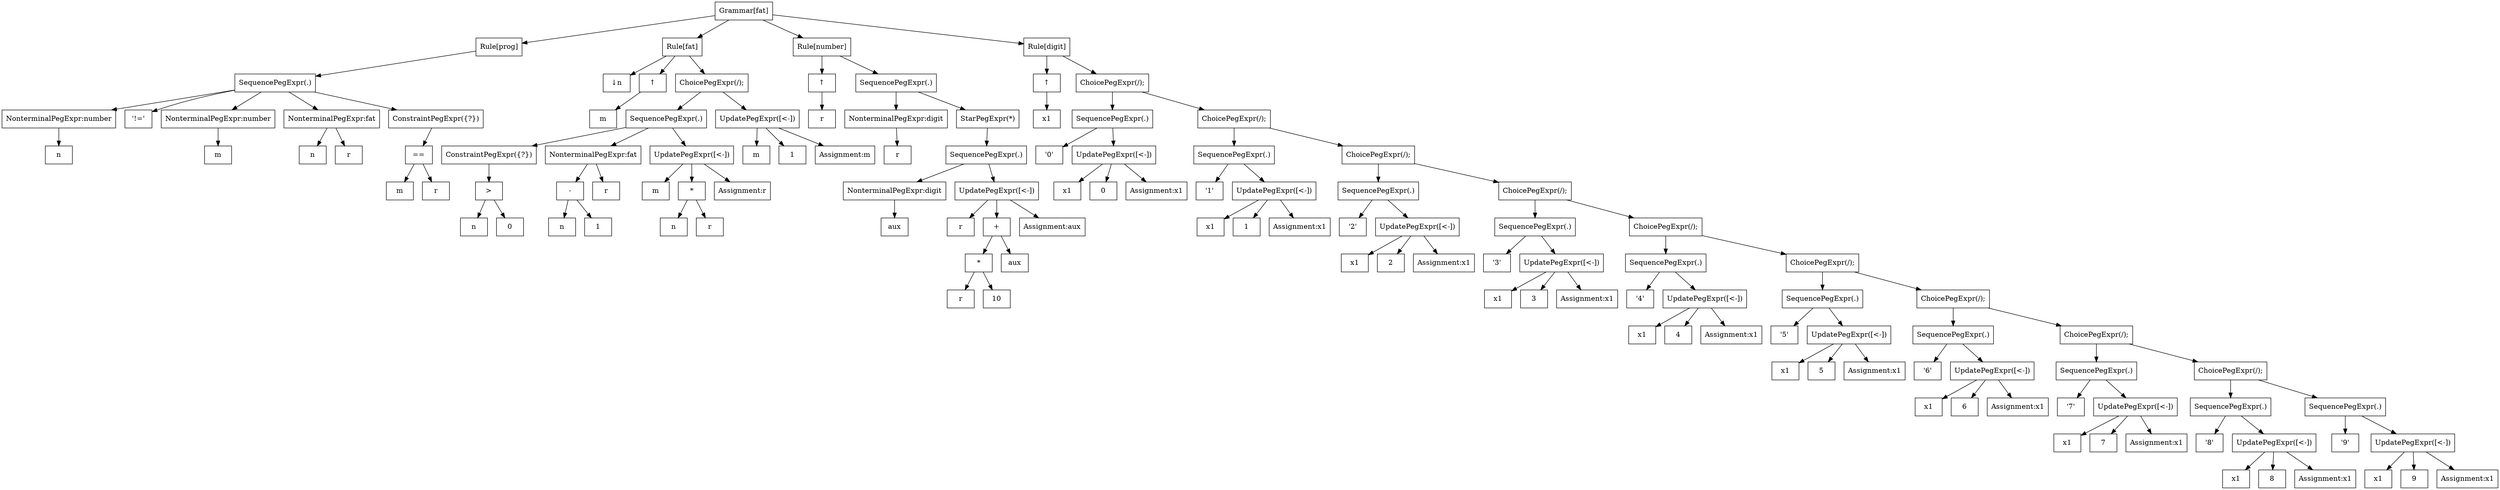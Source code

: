 Digraph fat {
  node [shape="box"];
  grammar [label = "Grammar[fat]"];

  progRule [label = "Rule[prog]"];
  grammar -> progRule;
  SequencePeg0 [label = "SequencePegExpr(.)"];
  progRule -> SequencePeg0;
  NonterminalPeg1 [label = "NonterminalPegExpr:number"];
  SequencePeg0 -> NonterminalPeg1;
  attributeExpr0 [label = "n"];
  NonterminalPeg1 -> attributeExpr0;
  LiteralPeg2 [label = "'!='"];
  SequencePeg0 -> LiteralPeg2;
  NonterminalPeg3 [label = "NonterminalPegExpr:number"];
  SequencePeg0 -> NonterminalPeg3;
  attributeExpr1 [label = "m"];
  NonterminalPeg3 -> attributeExpr1;
  NonterminalPeg4 [label = "NonterminalPegExpr:fat"];
  SequencePeg0 -> NonterminalPeg4;
  attributeExpr2 [label = "n"];
  NonterminalPeg4 -> attributeExpr2;
  attributeExpr3 [label = "r"];
  NonterminalPeg4 -> attributeExpr3;
  ConstraintPeg5 [label = "ConstraintPegExpr({?})"];
  SequencePeg0 -> ConstraintPeg5;
  EqualsExpr4 [label = "=="];
  ConstraintPeg5 -> EqualsExpr4;
  attributeExpr5 [label = "m"];
  EqualsExpr4 -> attributeExpr5;
  attributeExpr6 [label = "r"];
  EqualsExpr4 -> attributeExpr6;
  fatRule [label = "Rule[fat]"];
  grammar -> fatRule;
  inh1 [label = "↓n"];
  fatRule -> inh1;
  attributeExpr7 [label = "m"];
  SynAtt2 -> attributeExpr7;
  SynAtt2 [label = "↑"];
  fatRule -> SynAtt2;
  choicePeg6 [label = "ChoicePegExpr(/);"];
  fatRule -> choicePeg6;
  SequencePeg7 [label = "SequencePegExpr(.)"];
  choicePeg6 -> SequencePeg7;
  ConstraintPeg8 [label = "ConstraintPegExpr({?})"];
  SequencePeg7 -> ConstraintPeg8;
  GreaterExpr8 [label = "\>"];
  ConstraintPeg8 -> GreaterExpr8;
  attributeExpr9 [label = "n"];
  GreaterExpr8 -> attributeExpr9;
  IntLiteralExpr10 [label = "0"];
  GreaterExpr8 -> IntLiteralExpr10;
  NonterminalPeg9 [label = "NonterminalPegExpr:fat"];
  SequencePeg7 -> NonterminalPeg9;
  SubExpr11 [label = "-"];
  NonterminalPeg9 -> SubExpr11;
  attributeExpr12 [label = "n"];
  SubExpr11 -> attributeExpr12;
  IntLiteralExpr13 [label = "1"];
  SubExpr11 -> IntLiteralExpr13;
  attributeExpr14 [label = "r"];
  NonterminalPeg9 -> attributeExpr14;
  UpdatePeg10 [label = "UpdatePegExpr([<-])"];
  SequencePeg7 -> UpdatePeg10;
  attributeExpr15 [label = "m"];
  UpdatePeg10 -> attributeExpr15;
  MultExpr16 [label = "*"];
  UpdatePeg10 -> MultExpr16;
  attributeExpr17 [label = "n"];
  MultExpr16 -> attributeExpr17;
  attributeExpr18 [label = "r"];
  MultExpr16 -> attributeExpr18;
  assignmentNode3 [label = "Assignment:r"];
  UpdatePeg10 -> assignmentNode3;
  UpdatePeg11 [label = "UpdatePegExpr([<-])"];
  choicePeg6 -> UpdatePeg11;
  attributeExpr19 [label = "m"];
  UpdatePeg11 -> attributeExpr19;
  IntLiteralExpr20 [label = "1"];
  UpdatePeg11 -> IntLiteralExpr20;
  assignmentNode4 [label = "Assignment:m"];
  UpdatePeg11 -> assignmentNode4;
  numberRule [label = "Rule[number]"];
  grammar -> numberRule;
  attributeExpr21 [label = "r"];
  SynAtt6 -> attributeExpr21;
  SynAtt6 [label = "↑"];
  numberRule -> SynAtt6;
  SequencePeg12 [label = "SequencePegExpr(.)"];
  numberRule -> SequencePeg12;
  NonterminalPeg13 [label = "NonterminalPegExpr:digit"];
  SequencePeg12 -> NonterminalPeg13;
  attributeExpr22 [label = "r"];
  NonterminalPeg13 -> attributeExpr22;
  KleenePeg14 [label = "StarPegExpr(*)"];
  SequencePeg12 -> KleenePeg14;
  SequencePeg15 [label = "SequencePegExpr(.)"];
  KleenePeg14 -> SequencePeg15;
  NonterminalPeg16 [label = "NonterminalPegExpr:digit"];
  SequencePeg15 -> NonterminalPeg16;
  attributeExpr23 [label = "aux"];
  NonterminalPeg16 -> attributeExpr23;
  UpdatePeg17 [label = "UpdatePegExpr([<-])"];
  SequencePeg15 -> UpdatePeg17;
  attributeExpr24 [label = "r"];
  UpdatePeg17 -> attributeExpr24;
  AddExpr25 [label = "+"];
  UpdatePeg17 -> AddExpr25;
  MultExpr26 [label = "*"];
  AddExpr25 -> MultExpr26;
  attributeExpr27 [label = "r"];
  MultExpr26 -> attributeExpr27;
  IntLiteralExpr28 [label = "10"];
  MultExpr26 -> IntLiteralExpr28;
  attributeExpr29 [label = "aux"];
  AddExpr25 -> attributeExpr29;
  assignmentNode7 [label = "Assignment:aux"];
  UpdatePeg17 -> assignmentNode7;
  digitRule [label = "Rule[digit]"];
  grammar -> digitRule;
  attributeExpr30 [label = "x1"];
  SynAtt9 -> attributeExpr30;
  SynAtt9 [label = "↑"];
  digitRule -> SynAtt9;
  choicePeg18 [label = "ChoicePegExpr(/);"];
  digitRule -> choicePeg18;
  SequencePeg19 [label = "SequencePegExpr(.)"];
  choicePeg18 -> SequencePeg19;
  LiteralPeg20 [label = "'0'"];
  SequencePeg19 -> LiteralPeg20;
  UpdatePeg21 [label = "UpdatePegExpr([<-])"];
  SequencePeg19 -> UpdatePeg21;
  attributeExpr31 [label = "x1"];
  UpdatePeg21 -> attributeExpr31;
  IntLiteralExpr32 [label = "0"];
  UpdatePeg21 -> IntLiteralExpr32;
  assignmentNode10 [label = "Assignment:x1"];
  UpdatePeg21 -> assignmentNode10;
  choicePeg22 [label = "ChoicePegExpr(/);"];
  choicePeg18 -> choicePeg22;
  SequencePeg23 [label = "SequencePegExpr(.)"];
  choicePeg22 -> SequencePeg23;
  LiteralPeg24 [label = "'1'"];
  SequencePeg23 -> LiteralPeg24;
  UpdatePeg25 [label = "UpdatePegExpr([<-])"];
  SequencePeg23 -> UpdatePeg25;
  attributeExpr33 [label = "x1"];
  UpdatePeg25 -> attributeExpr33;
  IntLiteralExpr34 [label = "1"];
  UpdatePeg25 -> IntLiteralExpr34;
  assignmentNode11 [label = "Assignment:x1"];
  UpdatePeg25 -> assignmentNode11;
  choicePeg26 [label = "ChoicePegExpr(/);"];
  choicePeg22 -> choicePeg26;
  SequencePeg27 [label = "SequencePegExpr(.)"];
  choicePeg26 -> SequencePeg27;
  LiteralPeg28 [label = "'2'"];
  SequencePeg27 -> LiteralPeg28;
  UpdatePeg29 [label = "UpdatePegExpr([<-])"];
  SequencePeg27 -> UpdatePeg29;
  attributeExpr35 [label = "x1"];
  UpdatePeg29 -> attributeExpr35;
  IntLiteralExpr36 [label = "2"];
  UpdatePeg29 -> IntLiteralExpr36;
  assignmentNode12 [label = "Assignment:x1"];
  UpdatePeg29 -> assignmentNode12;
  choicePeg30 [label = "ChoicePegExpr(/);"];
  choicePeg26 -> choicePeg30;
  SequencePeg31 [label = "SequencePegExpr(.)"];
  choicePeg30 -> SequencePeg31;
  LiteralPeg32 [label = "'3'"];
  SequencePeg31 -> LiteralPeg32;
  UpdatePeg33 [label = "UpdatePegExpr([<-])"];
  SequencePeg31 -> UpdatePeg33;
  attributeExpr37 [label = "x1"];
  UpdatePeg33 -> attributeExpr37;
  IntLiteralExpr38 [label = "3"];
  UpdatePeg33 -> IntLiteralExpr38;
  assignmentNode13 [label = "Assignment:x1"];
  UpdatePeg33 -> assignmentNode13;
  choicePeg34 [label = "ChoicePegExpr(/);"];
  choicePeg30 -> choicePeg34;
  SequencePeg35 [label = "SequencePegExpr(.)"];
  choicePeg34 -> SequencePeg35;
  LiteralPeg36 [label = "'4'"];
  SequencePeg35 -> LiteralPeg36;
  UpdatePeg37 [label = "UpdatePegExpr([<-])"];
  SequencePeg35 -> UpdatePeg37;
  attributeExpr39 [label = "x1"];
  UpdatePeg37 -> attributeExpr39;
  IntLiteralExpr40 [label = "4"];
  UpdatePeg37 -> IntLiteralExpr40;
  assignmentNode14 [label = "Assignment:x1"];
  UpdatePeg37 -> assignmentNode14;
  choicePeg38 [label = "ChoicePegExpr(/);"];
  choicePeg34 -> choicePeg38;
  SequencePeg39 [label = "SequencePegExpr(.)"];
  choicePeg38 -> SequencePeg39;
  LiteralPeg40 [label = "'5'"];
  SequencePeg39 -> LiteralPeg40;
  UpdatePeg41 [label = "UpdatePegExpr([<-])"];
  SequencePeg39 -> UpdatePeg41;
  attributeExpr41 [label = "x1"];
  UpdatePeg41 -> attributeExpr41;
  IntLiteralExpr42 [label = "5"];
  UpdatePeg41 -> IntLiteralExpr42;
  assignmentNode15 [label = "Assignment:x1"];
  UpdatePeg41 -> assignmentNode15;
  choicePeg42 [label = "ChoicePegExpr(/);"];
  choicePeg38 -> choicePeg42;
  SequencePeg43 [label = "SequencePegExpr(.)"];
  choicePeg42 -> SequencePeg43;
  LiteralPeg44 [label = "'6'"];
  SequencePeg43 -> LiteralPeg44;
  UpdatePeg45 [label = "UpdatePegExpr([<-])"];
  SequencePeg43 -> UpdatePeg45;
  attributeExpr43 [label = "x1"];
  UpdatePeg45 -> attributeExpr43;
  IntLiteralExpr44 [label = "6"];
  UpdatePeg45 -> IntLiteralExpr44;
  assignmentNode16 [label = "Assignment:x1"];
  UpdatePeg45 -> assignmentNode16;
  choicePeg46 [label = "ChoicePegExpr(/);"];
  choicePeg42 -> choicePeg46;
  SequencePeg47 [label = "SequencePegExpr(.)"];
  choicePeg46 -> SequencePeg47;
  LiteralPeg48 [label = "'7'"];
  SequencePeg47 -> LiteralPeg48;
  UpdatePeg49 [label = "UpdatePegExpr([<-])"];
  SequencePeg47 -> UpdatePeg49;
  attributeExpr45 [label = "x1"];
  UpdatePeg49 -> attributeExpr45;
  IntLiteralExpr46 [label = "7"];
  UpdatePeg49 -> IntLiteralExpr46;
  assignmentNode17 [label = "Assignment:x1"];
  UpdatePeg49 -> assignmentNode17;
  choicePeg50 [label = "ChoicePegExpr(/);"];
  choicePeg46 -> choicePeg50;
  SequencePeg51 [label = "SequencePegExpr(.)"];
  choicePeg50 -> SequencePeg51;
  LiteralPeg52 [label = "'8'"];
  SequencePeg51 -> LiteralPeg52;
  UpdatePeg53 [label = "UpdatePegExpr([<-])"];
  SequencePeg51 -> UpdatePeg53;
  attributeExpr47 [label = "x1"];
  UpdatePeg53 -> attributeExpr47;
  IntLiteralExpr48 [label = "8"];
  UpdatePeg53 -> IntLiteralExpr48;
  assignmentNode18 [label = "Assignment:x1"];
  UpdatePeg53 -> assignmentNode18;
  SequencePeg54 [label = "SequencePegExpr(.)"];
  choicePeg50 -> SequencePeg54;
  LiteralPeg55 [label = "'9'"];
  SequencePeg54 -> LiteralPeg55;
  UpdatePeg56 [label = "UpdatePegExpr([<-])"];
  SequencePeg54 -> UpdatePeg56;
  attributeExpr49 [label = "x1"];
  UpdatePeg56 -> attributeExpr49;
  IntLiteralExpr50 [label = "9"];
  UpdatePeg56 -> IntLiteralExpr50;
  assignmentNode19 [label = "Assignment:x1"];
  UpdatePeg56 -> assignmentNode19;
}